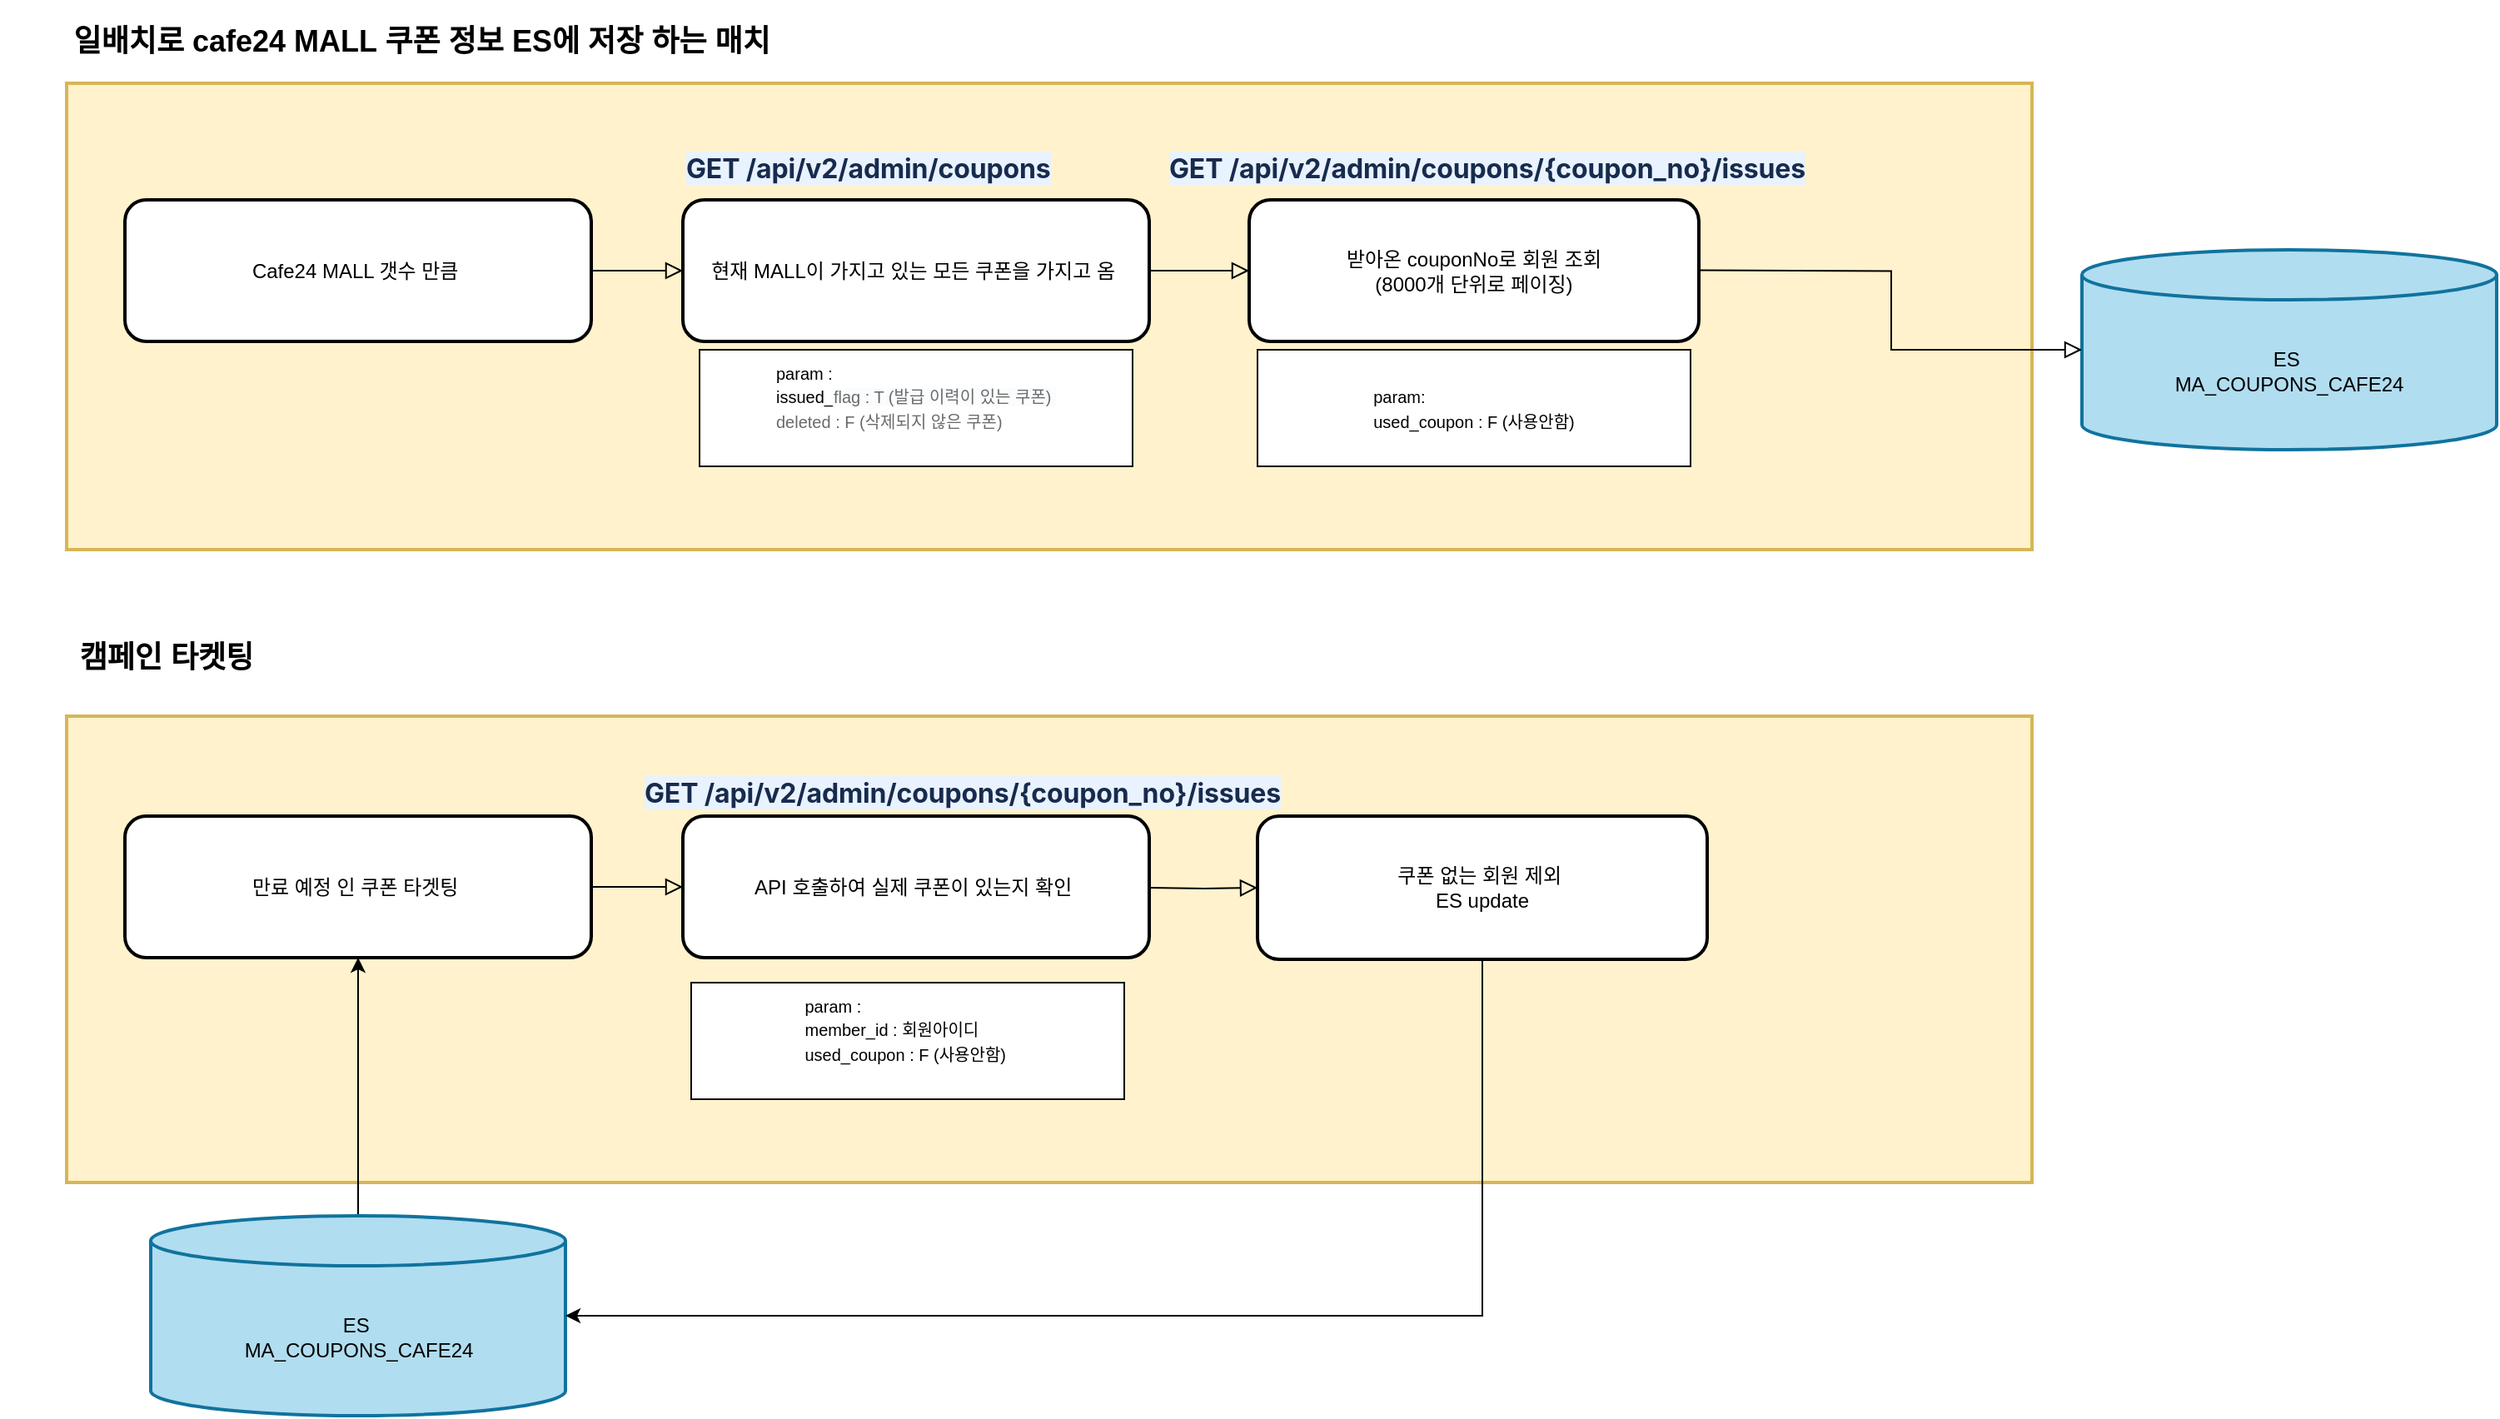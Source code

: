 <mxfile version="22.1.4" type="github">
  <diagram name="페이지-1" id="kGRFDqCRpIXt6rvVNNmI">
    <mxGraphModel dx="3010" dy="2361" grid="1" gridSize="10" guides="1" tooltips="1" connect="1" arrows="1" fold="1" page="1" pageScale="1" pageWidth="827" pageHeight="1169" math="0" shadow="0">
      <root>
        <mxCell id="0" />
        <mxCell id="1" parent="0" />
        <mxCell id="6Vo0aUUvTOWAhnGlf7_C-11" value="" style="rounded=0;whiteSpace=wrap;html=1;strokeWidth=2;labelBackgroundColor=none;fillColor=#fff2cc;strokeColor=#d6b656;" vertex="1" parent="1">
          <mxGeometry x="20" y="20" width="1180" height="280" as="geometry" />
        </mxCell>
        <mxCell id="6Vo0aUUvTOWAhnGlf7_C-2" value="&lt;div style=&quot;text-align: left;&quot;&gt;&lt;font style=&quot;font-size: 10px;&quot;&gt;&lt;span style=&quot;background-color: initial;&quot;&gt;param :&amp;nbsp;&lt;/span&gt;&lt;/font&gt;&lt;/div&gt;&lt;div style=&quot;text-align: left;&quot;&gt;&lt;font style=&quot;font-size: 10px;&quot;&gt;&lt;span style=&quot;background-color: initial;&quot;&gt;issued_&lt;/span&gt;&lt;wbr style=&quot;background-color: initial; box-sizing: border-box; color: rgb(104, 107, 109);&quot;&gt;&lt;span style=&quot;color: rgb(104, 107, 109); background-color: rgb(251, 252, 253);&quot;&gt;flag : T (발급 이력이 있는 쿠폰)&amp;nbsp;&lt;/span&gt;&lt;/font&gt;&lt;/div&gt;&lt;span style=&quot;color: rgb(104, 107, 109); background-color: rgb(251, 252, 253);&quot;&gt;&lt;div style=&quot;text-align: left;&quot;&gt;&lt;font style=&quot;font-size: 10px;&quot;&gt;deleted : F (삭제되지 않은 쿠폰)&lt;/font&gt;&lt;/div&gt;&lt;div style=&quot;text-align: left;&quot;&gt;&lt;br&gt;&lt;/div&gt;&lt;/span&gt;" style="rounded=0;whiteSpace=wrap;html=1;" vertex="1" parent="1">
          <mxGeometry x="400" y="180" width="260" height="70" as="geometry" />
        </mxCell>
        <mxCell id="6Vo0aUUvTOWAhnGlf7_C-4" value="" style="rounded=0;html=1;jettySize=auto;orthogonalLoop=1;fontSize=11;endArrow=block;endFill=0;endSize=8;strokeWidth=1;shadow=0;labelBackgroundColor=none;edgeStyle=orthogonalEdgeStyle;fontColor=default;exitX=1;exitY=0.5;exitDx=0;exitDy=0;entryX=0;entryY=0.5;entryDx=0;entryDy=0;" edge="1" parent="1" source="6Vo0aUUvTOWAhnGlf7_C-5" target="6Vo0aUUvTOWAhnGlf7_C-24">
          <mxGeometry relative="1" as="geometry">
            <mxPoint x="720" y="133" as="targetPoint" />
            <mxPoint x="630" y="100" as="sourcePoint" />
          </mxGeometry>
        </mxCell>
        <mxCell id="6Vo0aUUvTOWAhnGlf7_C-5" value="현재 MALL이 가지고 있는 모든 쿠폰을 가지고 옴&amp;nbsp;" style="rounded=1;whiteSpace=wrap;html=1;fontSize=12;glass=0;strokeWidth=2;shadow=0;labelBackgroundColor=none;" vertex="1" parent="1">
          <mxGeometry x="390" y="90" width="280" height="85" as="geometry" />
        </mxCell>
        <mxCell id="6Vo0aUUvTOWAhnGlf7_C-24" value="받아온 couponNo로 회원 조회&lt;br&gt;&amp;nbsp;(8000개 단위로 페이징)&amp;nbsp;" style="rounded=1;whiteSpace=wrap;html=1;fontSize=12;glass=0;strokeWidth=2;shadow=0;labelBackgroundColor=none;" vertex="1" parent="1">
          <mxGeometry x="730" y="90" width="270" height="85" as="geometry" />
        </mxCell>
        <mxCell id="6Vo0aUUvTOWAhnGlf7_C-25" value="&lt;strong data-renderer-mark=&quot;true&quot; style=&quot;color: rgb(23, 43, 77); font-family: -apple-system, BlinkMacSystemFont, &amp;quot;Segoe UI&amp;quot;, Roboto, Oxygen, Ubuntu, &amp;quot;Fira Sans&amp;quot;, &amp;quot;Droid Sans&amp;quot;, &amp;quot;Helvetica Neue&amp;quot;, sans-serif; font-size: 16px; font-style: normal; font-variant-ligatures: normal; font-variant-caps: normal; letter-spacing: -0.08px; orphans: 2; text-align: start; text-indent: 0px; text-transform: none; widows: 2; word-spacing: 0px; -webkit-text-stroke-width: 0px; background-color: rgb(233, 242, 255); text-decoration-thickness: initial; text-decoration-style: initial; text-decoration-color: initial;&quot;&gt;GET /api/v2/admin/coupons/{coupon_no}/issues&lt;/strong&gt;" style="text;whiteSpace=wrap;html=1;" vertex="1" parent="1">
          <mxGeometry x="680" y="55" width="400" height="50" as="geometry" />
        </mxCell>
        <mxCell id="6Vo0aUUvTOWAhnGlf7_C-26" value="&lt;strong data-renderer-mark=&quot;true&quot; style=&quot;color: rgb(23, 43, 77); font-family: -apple-system, BlinkMacSystemFont, &amp;quot;Segoe UI&amp;quot;, Roboto, Oxygen, Ubuntu, &amp;quot;Fira Sans&amp;quot;, &amp;quot;Droid Sans&amp;quot;, &amp;quot;Helvetica Neue&amp;quot;, sans-serif; font-size: 16px; font-style: normal; font-variant-ligatures: normal; font-variant-caps: normal; letter-spacing: -0.08px; orphans: 2; text-align: start; text-indent: 0px; text-transform: none; widows: 2; word-spacing: 0px; -webkit-text-stroke-width: 0px; background-color: rgb(233, 242, 255); text-decoration-thickness: initial; text-decoration-style: initial; text-decoration-color: initial;&quot;&gt;GET /api/v2/admin/coupons&lt;/strong&gt;" style="text;whiteSpace=wrap;html=1;" vertex="1" parent="1">
          <mxGeometry x="390" y="55" width="240" height="40" as="geometry" />
        </mxCell>
        <mxCell id="6Vo0aUUvTOWAhnGlf7_C-27" value="&lt;div style=&quot;text-align: left;&quot;&gt;&lt;span style=&quot;font-size: 10px;&quot;&gt;param:&lt;/span&gt;&lt;/div&gt;&lt;div style=&quot;text-align: left;&quot;&gt;&lt;span style=&quot;font-size: 10px;&quot;&gt;used_coupon : F (사용안함)&lt;/span&gt;&lt;/div&gt;" style="rounded=0;whiteSpace=wrap;html=1;" vertex="1" parent="1">
          <mxGeometry x="735" y="180" width="260" height="70" as="geometry" />
        </mxCell>
        <mxCell id="6Vo0aUUvTOWAhnGlf7_C-28" value="ES&amp;nbsp;&lt;br&gt;MA_COUPONS_CAFE24" style="shape=cylinder3;whiteSpace=wrap;html=1;boundedLbl=1;backgroundOutline=1;size=15;strokeWidth=2;labelBackgroundColor=none;fillColor=#b1ddf0;strokeColor=#10739e;" vertex="1" parent="1">
          <mxGeometry x="1230" y="120" width="249" height="120" as="geometry" />
        </mxCell>
        <mxCell id="6Vo0aUUvTOWAhnGlf7_C-32" value="Cafe24 MALL 갯수 만큼&amp;nbsp;" style="rounded=1;whiteSpace=wrap;html=1;fontSize=12;glass=0;strokeWidth=2;shadow=0;labelBackgroundColor=none;" vertex="1" parent="1">
          <mxGeometry x="55" y="90" width="280" height="85" as="geometry" />
        </mxCell>
        <mxCell id="6Vo0aUUvTOWAhnGlf7_C-34" value="" style="rounded=0;html=1;jettySize=auto;orthogonalLoop=1;fontSize=11;endArrow=block;endFill=0;endSize=8;strokeWidth=1;shadow=0;labelBackgroundColor=none;edgeStyle=orthogonalEdgeStyle;fontColor=default;exitX=1;exitY=0.5;exitDx=0;exitDy=0;entryX=0;entryY=0.5;entryDx=0;entryDy=0;" edge="1" parent="1" source="6Vo0aUUvTOWAhnGlf7_C-32" target="6Vo0aUUvTOWAhnGlf7_C-5">
          <mxGeometry relative="1" as="geometry">
            <mxPoint x="395" y="137.2" as="targetPoint" />
            <mxPoint x="335" y="137.2" as="sourcePoint" />
          </mxGeometry>
        </mxCell>
        <mxCell id="6Vo0aUUvTOWAhnGlf7_C-35" value="" style="rounded=0;html=1;jettySize=auto;orthogonalLoop=1;fontSize=11;endArrow=block;endFill=0;endSize=8;strokeWidth=1;shadow=0;labelBackgroundColor=none;edgeStyle=orthogonalEdgeStyle;fontColor=default;exitX=1;exitY=0.5;exitDx=0;exitDy=0;entryX=0;entryY=0.5;entryDx=0;entryDy=0;entryPerimeter=0;" edge="1" parent="1" target="6Vo0aUUvTOWAhnGlf7_C-28">
          <mxGeometry relative="1" as="geometry">
            <mxPoint x="1060" y="132.24" as="targetPoint" />
            <mxPoint x="1000" y="132.24" as="sourcePoint" />
          </mxGeometry>
        </mxCell>
        <mxCell id="6Vo0aUUvTOWAhnGlf7_C-38" value="&lt;b&gt;&lt;font style=&quot;font-size: 18px;&quot;&gt;일배치로 cafe24 MALL 쿠폰 정보 ES에 저장 하는 매치&lt;/font&gt;&amp;nbsp;&lt;/b&gt;" style="text;strokeColor=none;align=center;fillColor=none;html=1;verticalAlign=middle;whiteSpace=wrap;rounded=0;" vertex="1" parent="1">
          <mxGeometry x="-20" y="-30" width="510" height="50" as="geometry" />
        </mxCell>
        <mxCell id="6Vo0aUUvTOWAhnGlf7_C-40" value="&lt;span style=&quot;font-size: 18px;&quot;&gt;&lt;b&gt;캠페인 타켓팅&lt;br&gt;&lt;/b&gt;&lt;/span&gt;" style="text;strokeColor=none;align=center;fillColor=none;html=1;verticalAlign=middle;whiteSpace=wrap;rounded=0;" vertex="1" parent="1">
          <mxGeometry x="-20" y="340" width="200" height="50" as="geometry" />
        </mxCell>
        <mxCell id="6Vo0aUUvTOWAhnGlf7_C-41" value="" style="rounded=0;whiteSpace=wrap;html=1;strokeWidth=2;labelBackgroundColor=none;fillColor=#fff2cc;strokeColor=#d6b656;" vertex="1" parent="1">
          <mxGeometry x="20" y="400" width="1180" height="280" as="geometry" />
        </mxCell>
        <mxCell id="6Vo0aUUvTOWAhnGlf7_C-54" value="" style="edgeStyle=orthogonalEdgeStyle;rounded=0;orthogonalLoop=1;jettySize=auto;html=1;entryX=0.5;entryY=1;entryDx=0;entryDy=0;" edge="1" parent="1" source="6Vo0aUUvTOWAhnGlf7_C-42" target="6Vo0aUUvTOWAhnGlf7_C-43">
          <mxGeometry relative="1" as="geometry">
            <mxPoint x="195" y="590" as="targetPoint" />
          </mxGeometry>
        </mxCell>
        <mxCell id="6Vo0aUUvTOWAhnGlf7_C-42" value="ES&amp;nbsp;&lt;br&gt;MA_COUPONS_CAFE24" style="shape=cylinder3;whiteSpace=wrap;html=1;boundedLbl=1;backgroundOutline=1;size=15;strokeWidth=2;labelBackgroundColor=none;fillColor=#b1ddf0;strokeColor=#10739e;" vertex="1" parent="1">
          <mxGeometry x="70.5" y="700" width="249" height="120" as="geometry" />
        </mxCell>
        <mxCell id="6Vo0aUUvTOWAhnGlf7_C-43" value="만료 예정 인 쿠폰 타겟팅&amp;nbsp;" style="rounded=1;whiteSpace=wrap;html=1;fontSize=12;glass=0;strokeWidth=2;shadow=0;labelBackgroundColor=none;" vertex="1" parent="1">
          <mxGeometry x="55" y="460" width="280" height="85" as="geometry" />
        </mxCell>
        <mxCell id="6Vo0aUUvTOWAhnGlf7_C-45" value="API 호출하여 실제 쿠폰이 있는지 확인&amp;nbsp;" style="rounded=1;whiteSpace=wrap;html=1;fontSize=12;glass=0;strokeWidth=2;shadow=0;labelBackgroundColor=none;" vertex="1" parent="1">
          <mxGeometry x="390" y="460" width="280" height="85" as="geometry" />
        </mxCell>
        <mxCell id="6Vo0aUUvTOWAhnGlf7_C-46" value="" style="rounded=0;html=1;jettySize=auto;orthogonalLoop=1;fontSize=11;endArrow=block;endFill=0;endSize=8;strokeWidth=1;shadow=0;labelBackgroundColor=none;edgeStyle=orthogonalEdgeStyle;fontColor=default;exitX=1;exitY=0.5;exitDx=0;exitDy=0;entryX=0;entryY=0.5;entryDx=0;entryDy=0;" edge="1" parent="1" target="6Vo0aUUvTOWAhnGlf7_C-45" source="6Vo0aUUvTOWAhnGlf7_C-43">
          <mxGeometry relative="1" as="geometry">
            <mxPoint x="390" y="487.2" as="targetPoint" />
            <mxPoint x="330" y="483" as="sourcePoint" />
            <Array as="points" />
          </mxGeometry>
        </mxCell>
        <mxCell id="6Vo0aUUvTOWAhnGlf7_C-47" value="&lt;div style=&quot;text-align: left;&quot;&gt;&lt;font style=&quot;font-size: 10px;&quot;&gt;&lt;span style=&quot;background-color: initial;&quot;&gt;param :&amp;nbsp;&lt;/span&gt;&lt;/font&gt;&lt;/div&gt;&lt;div style=&quot;text-align: left;&quot;&gt;&lt;span style=&quot;font-size: 10px;&quot;&gt;member_id : 회원아이디&lt;/span&gt;&lt;/div&gt;&lt;div style=&quot;text-align: left;&quot;&gt;&lt;span style=&quot;font-size: 10px;&quot;&gt;used_coupon : F (사용안함)&amp;nbsp;&lt;/span&gt;&lt;/div&gt;&lt;span style=&quot;color: rgb(104, 107, 109); background-color: rgb(251, 252, 253);&quot;&gt;&lt;div style=&quot;text-align: left;&quot;&gt;&lt;br&gt;&lt;/div&gt;&lt;/span&gt;" style="rounded=0;whiteSpace=wrap;html=1;" vertex="1" parent="1">
          <mxGeometry x="395" y="560" width="260" height="70" as="geometry" />
        </mxCell>
        <mxCell id="6Vo0aUUvTOWAhnGlf7_C-48" value="&lt;strong data-renderer-mark=&quot;true&quot; style=&quot;color: rgb(23, 43, 77); font-family: -apple-system, BlinkMacSystemFont, &amp;quot;Segoe UI&amp;quot;, Roboto, Oxygen, Ubuntu, &amp;quot;Fira Sans&amp;quot;, &amp;quot;Droid Sans&amp;quot;, &amp;quot;Helvetica Neue&amp;quot;, sans-serif; font-size: 16px; font-style: normal; font-variant-ligatures: normal; font-variant-caps: normal; letter-spacing: -0.08px; orphans: 2; text-align: start; text-indent: 0px; text-transform: none; widows: 2; word-spacing: 0px; -webkit-text-stroke-width: 0px; background-color: rgb(233, 242, 255); text-decoration-thickness: initial; text-decoration-style: initial; text-decoration-color: initial;&quot;&gt;GET /api/v2/admin/coupons/{coupon_no}/issues&lt;/strong&gt;" style="text;whiteSpace=wrap;html=1;" vertex="1" parent="1">
          <mxGeometry x="365" y="430" width="400" height="50" as="geometry" />
        </mxCell>
        <mxCell id="6Vo0aUUvTOWAhnGlf7_C-55" value="" style="rounded=0;html=1;jettySize=auto;orthogonalLoop=1;fontSize=11;endArrow=block;endFill=0;endSize=8;strokeWidth=1;shadow=0;labelBackgroundColor=none;edgeStyle=orthogonalEdgeStyle;fontColor=default;exitX=1;exitY=0.5;exitDx=0;exitDy=0;entryX=0;entryY=0.5;entryDx=0;entryDy=0;" edge="1" parent="1" target="6Vo0aUUvTOWAhnGlf7_C-56">
          <mxGeometry relative="1" as="geometry">
            <mxPoint x="720" y="503" as="targetPoint" />
            <mxPoint x="670" y="503" as="sourcePoint" />
          </mxGeometry>
        </mxCell>
        <mxCell id="6Vo0aUUvTOWAhnGlf7_C-56" value="쿠폰 없는 회원 제외&amp;nbsp;&lt;br&gt;ES update" style="rounded=1;whiteSpace=wrap;html=1;fontSize=12;glass=0;strokeWidth=2;shadow=0;labelBackgroundColor=none;" vertex="1" parent="1">
          <mxGeometry x="735" y="460" width="270" height="86" as="geometry" />
        </mxCell>
        <mxCell id="6Vo0aUUvTOWAhnGlf7_C-57" value="" style="endArrow=classic;html=1;rounded=0;exitX=0.5;exitY=1;exitDx=0;exitDy=0;entryX=1;entryY=0.5;entryDx=0;entryDy=0;entryPerimeter=0;" edge="1" parent="1" source="6Vo0aUUvTOWAhnGlf7_C-56" target="6Vo0aUUvTOWAhnGlf7_C-42">
          <mxGeometry width="50" height="50" relative="1" as="geometry">
            <mxPoint x="690" y="720" as="sourcePoint" />
            <mxPoint x="840" y="750" as="targetPoint" />
            <Array as="points">
              <mxPoint x="870" y="760" />
            </Array>
          </mxGeometry>
        </mxCell>
      </root>
    </mxGraphModel>
  </diagram>
</mxfile>
